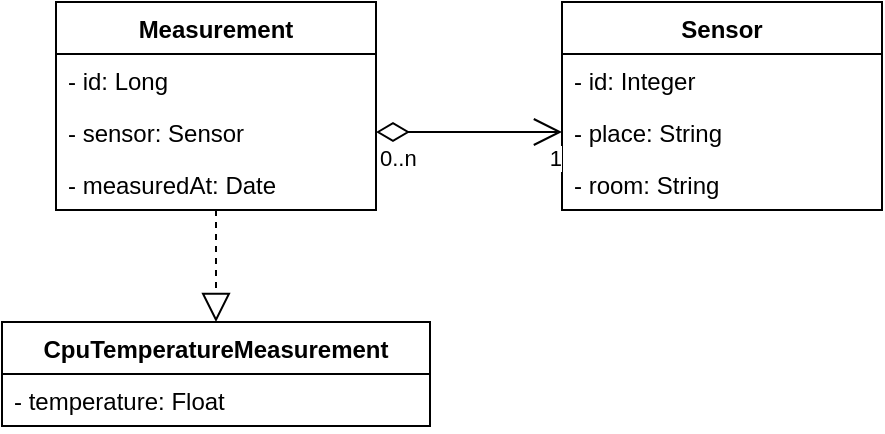<mxfile version="15.8.7" type="device"><diagram id="qwFoDmvaGmvtAL7nAkIE" name="Page-1"><mxGraphModel dx="509" dy="1008" grid="1" gridSize="10" guides="1" tooltips="1" connect="1" arrows="1" fold="1" page="1" pageScale="1" pageWidth="827" pageHeight="1169" math="0" shadow="0"><root><mxCell id="0"/><mxCell id="1" parent="0"/><mxCell id="5RQ1jCSN6qkPdptST9Ys-1" value="Measurement" style="swimlane;fontStyle=1;align=center;verticalAlign=top;childLayout=stackLayout;horizontal=1;startSize=26;horizontalStack=0;resizeParent=1;resizeParentMax=0;resizeLast=0;collapsible=1;marginBottom=0;" vertex="1" parent="1"><mxGeometry x="107" y="160" width="160" height="104" as="geometry"/></mxCell><mxCell id="5RQ1jCSN6qkPdptST9Ys-2" value="- id: Long" style="text;strokeColor=none;fillColor=none;align=left;verticalAlign=top;spacingLeft=4;spacingRight=4;overflow=hidden;rotatable=0;points=[[0,0.5],[1,0.5]];portConstraint=eastwest;" vertex="1" parent="5RQ1jCSN6qkPdptST9Ys-1"><mxGeometry y="26" width="160" height="26" as="geometry"/></mxCell><mxCell id="5RQ1jCSN6qkPdptST9Ys-5" value="- sensor: Sensor" style="text;strokeColor=none;fillColor=none;align=left;verticalAlign=top;spacingLeft=4;spacingRight=4;overflow=hidden;rotatable=0;points=[[0,0.5],[1,0.5]];portConstraint=eastwest;" vertex="1" parent="5RQ1jCSN6qkPdptST9Ys-1"><mxGeometry y="52" width="160" height="26" as="geometry"/></mxCell><mxCell id="5RQ1jCSN6qkPdptST9Ys-6" value="- measuredAt: Date" style="text;strokeColor=none;fillColor=none;align=left;verticalAlign=top;spacingLeft=4;spacingRight=4;overflow=hidden;rotatable=0;points=[[0,0.5],[1,0.5]];portConstraint=eastwest;" vertex="1" parent="5RQ1jCSN6qkPdptST9Ys-1"><mxGeometry y="78" width="160" height="26" as="geometry"/></mxCell><mxCell id="5RQ1jCSN6qkPdptST9Ys-12" value="Sensor" style="swimlane;fontStyle=1;align=center;verticalAlign=top;childLayout=stackLayout;horizontal=1;startSize=26;horizontalStack=0;resizeParent=1;resizeParentMax=0;resizeLast=0;collapsible=1;marginBottom=0;" vertex="1" parent="1"><mxGeometry x="360" y="160" width="160" height="104" as="geometry"/></mxCell><mxCell id="5RQ1jCSN6qkPdptST9Ys-13" value="- id: Integer" style="text;strokeColor=none;fillColor=none;align=left;verticalAlign=top;spacingLeft=4;spacingRight=4;overflow=hidden;rotatable=0;points=[[0,0.5],[1,0.5]];portConstraint=eastwest;" vertex="1" parent="5RQ1jCSN6qkPdptST9Ys-12"><mxGeometry y="26" width="160" height="26" as="geometry"/></mxCell><mxCell id="5RQ1jCSN6qkPdptST9Ys-30" value="- place: String" style="text;strokeColor=none;fillColor=none;align=left;verticalAlign=top;spacingLeft=4;spacingRight=4;overflow=hidden;rotatable=0;points=[[0,0.5],[1,0.5]];portConstraint=eastwest;" vertex="1" parent="5RQ1jCSN6qkPdptST9Ys-12"><mxGeometry y="52" width="160" height="26" as="geometry"/></mxCell><mxCell id="5RQ1jCSN6qkPdptST9Ys-31" value="- room: String" style="text;strokeColor=none;fillColor=none;align=left;verticalAlign=top;spacingLeft=4;spacingRight=4;overflow=hidden;rotatable=0;points=[[0,0.5],[1,0.5]];portConstraint=eastwest;" vertex="1" parent="5RQ1jCSN6qkPdptST9Ys-12"><mxGeometry y="78" width="160" height="26" as="geometry"/></mxCell><mxCell id="5RQ1jCSN6qkPdptST9Ys-16" value="CpuTemperatureMeasurement" style="swimlane;fontStyle=1;align=center;verticalAlign=top;childLayout=stackLayout;horizontal=1;startSize=26;horizontalStack=0;resizeParent=1;resizeParentMax=0;resizeLast=0;collapsible=1;marginBottom=0;" vertex="1" parent="1"><mxGeometry x="80" y="320" width="214" height="52" as="geometry"/></mxCell><mxCell id="5RQ1jCSN6qkPdptST9Ys-17" value="- temperature: Float" style="text;strokeColor=none;fillColor=none;align=left;verticalAlign=top;spacingLeft=4;spacingRight=4;overflow=hidden;rotatable=0;points=[[0,0.5],[1,0.5]];portConstraint=eastwest;" vertex="1" parent="5RQ1jCSN6qkPdptST9Ys-16"><mxGeometry y="26" width="214" height="26" as="geometry"/></mxCell><mxCell id="5RQ1jCSN6qkPdptST9Ys-27" value="" style="endArrow=open;html=1;endSize=12;startArrow=diamondThin;startSize=14;startFill=0;edgeStyle=orthogonalEdgeStyle;rounded=0;exitX=1;exitY=0.5;exitDx=0;exitDy=0;entryX=0;entryY=0.5;entryDx=0;entryDy=0;" edge="1" parent="1" source="5RQ1jCSN6qkPdptST9Ys-5" target="5RQ1jCSN6qkPdptST9Ys-30"><mxGeometry relative="1" as="geometry"><mxPoint x="290" y="220" as="sourcePoint"/><mxPoint x="450" y="225" as="targetPoint"/></mxGeometry></mxCell><mxCell id="5RQ1jCSN6qkPdptST9Ys-28" value="0..n" style="edgeLabel;resizable=0;html=1;align=left;verticalAlign=top;" connectable="0" vertex="1" parent="5RQ1jCSN6qkPdptST9Ys-27"><mxGeometry x="-1" relative="1" as="geometry"/></mxCell><mxCell id="5RQ1jCSN6qkPdptST9Ys-29" value="1" style="edgeLabel;resizable=0;html=1;align=right;verticalAlign=top;" connectable="0" vertex="1" parent="5RQ1jCSN6qkPdptST9Ys-27"><mxGeometry x="1" relative="1" as="geometry"/></mxCell><mxCell id="5RQ1jCSN6qkPdptST9Ys-32" value="" style="endArrow=block;dashed=1;endFill=0;endSize=12;html=1;rounded=0;entryX=0.5;entryY=0;entryDx=0;entryDy=0;exitX=0.5;exitY=1;exitDx=0;exitDy=0;" edge="1" parent="1" source="5RQ1jCSN6qkPdptST9Ys-1" target="5RQ1jCSN6qkPdptST9Ys-16"><mxGeometry width="160" relative="1" as="geometry"><mxPoint x="187" y="270" as="sourcePoint"/><mxPoint x="390" y="410" as="targetPoint"/></mxGeometry></mxCell></root></mxGraphModel></diagram></mxfile>